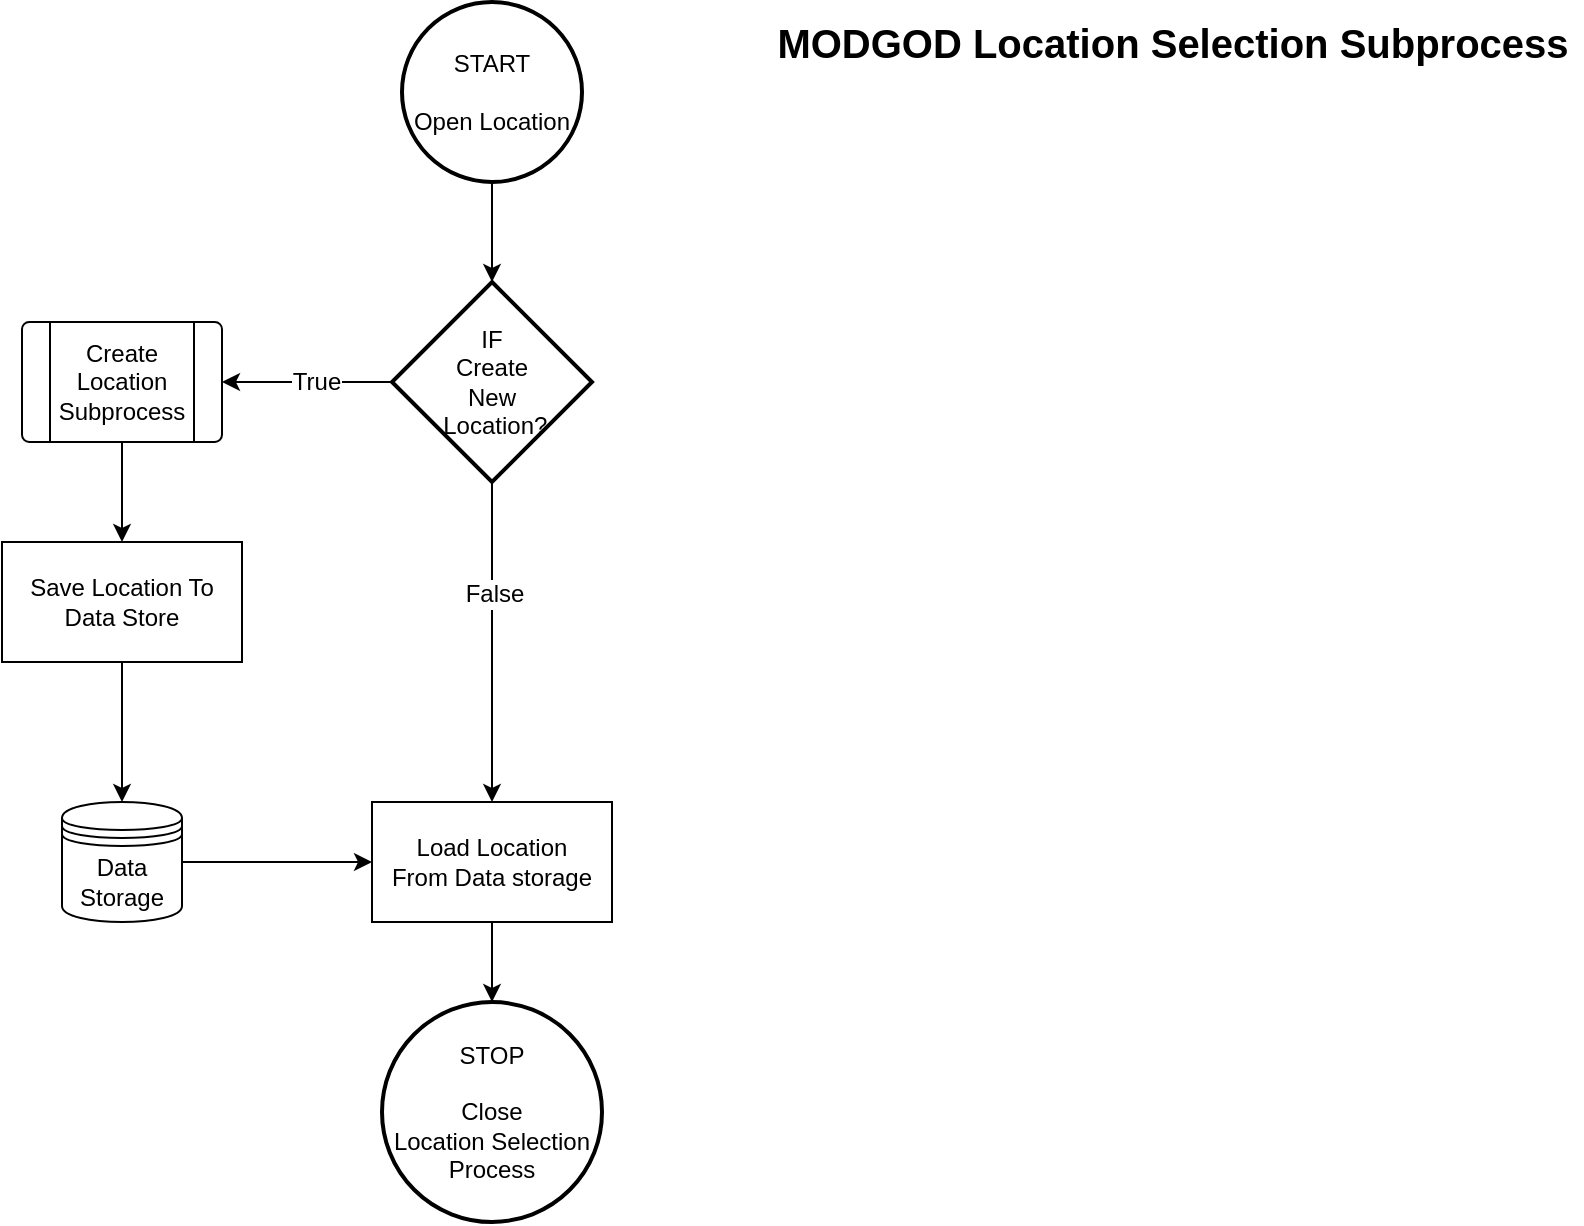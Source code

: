 <mxfile version="20.3.0" type="device"><diagram id="zRx6mBnDStIuMqTZuLI2" name="Page-1"><mxGraphModel dx="2062" dy="1221" grid="1" gridSize="10" guides="1" tooltips="1" connect="1" arrows="1" fold="1" page="1" pageScale="1" pageWidth="850" pageHeight="1100" math="0" shadow="0"><root><mxCell id="0"/><mxCell id="1" parent="0"/><mxCell id="qjaF9GVgkSd4qTDFkcWv-1" style="edgeStyle=orthogonalEdgeStyle;rounded=0;orthogonalLoop=1;jettySize=auto;html=1;entryX=0.5;entryY=0;entryDx=0;entryDy=0;entryPerimeter=0;" edge="1" parent="1" source="qjaF9GVgkSd4qTDFkcWv-2" target="qjaF9GVgkSd4qTDFkcWv-9"><mxGeometry relative="1" as="geometry"><mxPoint x="435" y="200" as="targetPoint"/></mxGeometry></mxCell><mxCell id="qjaF9GVgkSd4qTDFkcWv-2" value="START&lt;br&gt;&lt;br&gt;Open Location" style="strokeWidth=2;html=1;shape=mxgraph.flowchart.start_2;whiteSpace=wrap;" vertex="1" parent="1"><mxGeometry x="400" y="80" width="90" height="90" as="geometry"/></mxCell><mxCell id="qjaF9GVgkSd4qTDFkcWv-3" value="&lt;b&gt;&lt;font style=&quot;font-size: 20px;&quot;&gt;MODGOD Location Selection Subprocess&lt;/font&gt;&lt;/b&gt;" style="text;html=1;align=center;verticalAlign=middle;resizable=0;points=[];autosize=1;strokeColor=none;fillColor=none;" vertex="1" parent="1"><mxGeometry x="580" y="80" width="410" height="40" as="geometry"/></mxCell><mxCell id="qjaF9GVgkSd4qTDFkcWv-4" value="STOP&lt;br&gt;&lt;br&gt;Close&lt;br&gt;Location Selection&lt;br&gt;Process" style="strokeWidth=2;html=1;shape=mxgraph.flowchart.start_2;whiteSpace=wrap;" vertex="1" parent="1"><mxGeometry x="390" y="580" width="110" height="110" as="geometry"/></mxCell><mxCell id="qjaF9GVgkSd4qTDFkcWv-5" style="edgeStyle=orthogonalEdgeStyle;rounded=0;orthogonalLoop=1;jettySize=auto;html=1;exitX=0.5;exitY=1;exitDx=0;exitDy=0;exitPerimeter=0;fontSize=12;entryX=0.5;entryY=0;entryDx=0;entryDy=0;" edge="1" parent="1" source="qjaF9GVgkSd4qTDFkcWv-9" target="qjaF9GVgkSd4qTDFkcWv-11"><mxGeometry relative="1" as="geometry"><mxPoint x="435" y="350" as="targetPoint"/></mxGeometry></mxCell><mxCell id="qjaF9GVgkSd4qTDFkcWv-6" value="False" style="edgeLabel;html=1;align=center;verticalAlign=middle;resizable=0;points=[];fontSize=12;" vertex="1" connectable="0" parent="qjaF9GVgkSd4qTDFkcWv-5"><mxGeometry x="-0.298" y="1" relative="1" as="geometry"><mxPoint as="offset"/></mxGeometry></mxCell><mxCell id="qjaF9GVgkSd4qTDFkcWv-7" style="edgeStyle=orthogonalEdgeStyle;rounded=0;orthogonalLoop=1;jettySize=auto;html=1;exitX=0;exitY=0.5;exitDx=0;exitDy=0;exitPerimeter=0;entryX=1;entryY=0.5;entryDx=0;entryDy=0;fontSize=12;" edge="1" parent="1" source="qjaF9GVgkSd4qTDFkcWv-9" target="qjaF9GVgkSd4qTDFkcWv-15"><mxGeometry relative="1" as="geometry"/></mxCell><mxCell id="qjaF9GVgkSd4qTDFkcWv-8" value="True" style="edgeLabel;html=1;align=center;verticalAlign=middle;resizable=0;points=[];fontSize=12;" vertex="1" connectable="0" parent="qjaF9GVgkSd4qTDFkcWv-7"><mxGeometry x="-0.093" relative="1" as="geometry"><mxPoint as="offset"/></mxGeometry></mxCell><mxCell id="qjaF9GVgkSd4qTDFkcWv-9" value="IF&lt;br&gt;Create&lt;br&gt;New&lt;br&gt;&amp;nbsp;Location?" style="strokeWidth=2;html=1;shape=mxgraph.flowchart.decision;whiteSpace=wrap;" vertex="1" parent="1"><mxGeometry x="395" y="220" width="100" height="100" as="geometry"/></mxCell><mxCell id="qjaF9GVgkSd4qTDFkcWv-10" style="edgeStyle=orthogonalEdgeStyle;rounded=0;orthogonalLoop=1;jettySize=auto;html=1;exitX=0.5;exitY=1;exitDx=0;exitDy=0;fontSize=12;" edge="1" parent="1" source="qjaF9GVgkSd4qTDFkcWv-11" target="qjaF9GVgkSd4qTDFkcWv-4"><mxGeometry relative="1" as="geometry"/></mxCell><mxCell id="qjaF9GVgkSd4qTDFkcWv-11" value="Load Location&lt;br&gt;From Data storage" style="rounded=0;whiteSpace=wrap;html=1;fontSize=12;" vertex="1" parent="1"><mxGeometry x="385" y="480" width="120" height="60" as="geometry"/></mxCell><mxCell id="qjaF9GVgkSd4qTDFkcWv-12" style="edgeStyle=orthogonalEdgeStyle;rounded=0;orthogonalLoop=1;jettySize=auto;html=1;exitX=1;exitY=0.5;exitDx=0;exitDy=0;entryX=0;entryY=0.5;entryDx=0;entryDy=0;fontSize=12;" edge="1" parent="1" source="qjaF9GVgkSd4qTDFkcWv-13" target="qjaF9GVgkSd4qTDFkcWv-11"><mxGeometry relative="1" as="geometry"/></mxCell><mxCell id="qjaF9GVgkSd4qTDFkcWv-13" value="Data&lt;br&gt;Storage" style="shape=datastore;whiteSpace=wrap;html=1;fontSize=12;" vertex="1" parent="1"><mxGeometry x="230" y="480" width="60" height="60" as="geometry"/></mxCell><mxCell id="qjaF9GVgkSd4qTDFkcWv-14" style="edgeStyle=orthogonalEdgeStyle;rounded=0;orthogonalLoop=1;jettySize=auto;html=1;exitX=0.5;exitY=1;exitDx=0;exitDy=0;fontSize=12;" edge="1" parent="1" source="qjaF9GVgkSd4qTDFkcWv-15" target="qjaF9GVgkSd4qTDFkcWv-17"><mxGeometry relative="1" as="geometry"/></mxCell><mxCell id="qjaF9GVgkSd4qTDFkcWv-15" value="Create Location&lt;br&gt;Subprocess" style="verticalLabelPosition=middle;verticalAlign=middle;html=1;shape=process;whiteSpace=wrap;rounded=1;size=0.14;arcSize=6;fontSize=12;labelPosition=center;align=center;" vertex="1" parent="1"><mxGeometry x="210" y="240" width="100" height="60" as="geometry"/></mxCell><mxCell id="qjaF9GVgkSd4qTDFkcWv-16" style="edgeStyle=orthogonalEdgeStyle;rounded=0;orthogonalLoop=1;jettySize=auto;html=1;fontSize=12;" edge="1" parent="1" source="qjaF9GVgkSd4qTDFkcWv-17" target="qjaF9GVgkSd4qTDFkcWv-13"><mxGeometry relative="1" as="geometry"/></mxCell><mxCell id="qjaF9GVgkSd4qTDFkcWv-17" value="Save Location To&lt;br&gt;Data Store" style="rounded=0;whiteSpace=wrap;html=1;fontSize=12;" vertex="1" parent="1"><mxGeometry x="200" y="350" width="120" height="60" as="geometry"/></mxCell></root></mxGraphModel></diagram></mxfile>